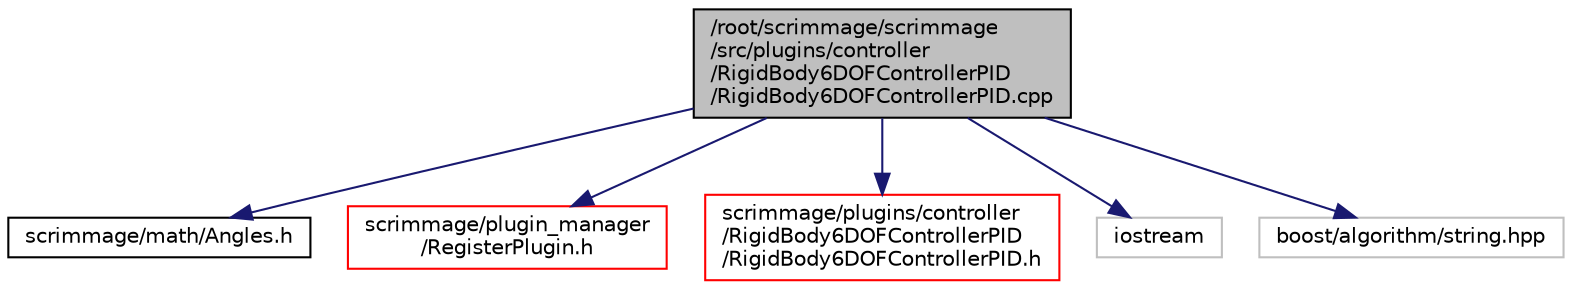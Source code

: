 digraph "/root/scrimmage/scrimmage/src/plugins/controller/RigidBody6DOFControllerPID/RigidBody6DOFControllerPID.cpp"
{
 // LATEX_PDF_SIZE
  edge [fontname="Helvetica",fontsize="10",labelfontname="Helvetica",labelfontsize="10"];
  node [fontname="Helvetica",fontsize="10",shape=record];
  Node1 [label="/root/scrimmage/scrimmage\l/src/plugins/controller\l/RigidBody6DOFControllerPID\l/RigidBody6DOFControllerPID.cpp",height=0.2,width=0.4,color="black", fillcolor="grey75", style="filled", fontcolor="black",tooltip="Brief file description."];
  Node1 -> Node2 [color="midnightblue",fontsize="10",style="solid",fontname="Helvetica"];
  Node2 [label="scrimmage/math/Angles.h",height=0.2,width=0.4,color="black", fillcolor="white", style="filled",URL="$Angles_8h.html",tooltip="Brief file description."];
  Node1 -> Node3 [color="midnightblue",fontsize="10",style="solid",fontname="Helvetica"];
  Node3 [label="scrimmage/plugin_manager\l/RegisterPlugin.h",height=0.2,width=0.4,color="red", fillcolor="white", style="filled",URL="$RegisterPlugin_8h.html",tooltip="Brief file description."];
  Node1 -> Node5 [color="midnightblue",fontsize="10",style="solid",fontname="Helvetica"];
  Node5 [label="scrimmage/plugins/controller\l/RigidBody6DOFControllerPID\l/RigidBody6DOFControllerPID.h",height=0.2,width=0.4,color="red", fillcolor="white", style="filled",URL="$RigidBody6DOFControllerPID_8h.html",tooltip="Brief file description."];
  Node1 -> Node26 [color="midnightblue",fontsize="10",style="solid",fontname="Helvetica"];
  Node26 [label="iostream",height=0.2,width=0.4,color="grey75", fillcolor="white", style="filled",tooltip=" "];
  Node1 -> Node43 [color="midnightblue",fontsize="10",style="solid",fontname="Helvetica"];
  Node43 [label="boost/algorithm/string.hpp",height=0.2,width=0.4,color="grey75", fillcolor="white", style="filled",tooltip=" "];
}
